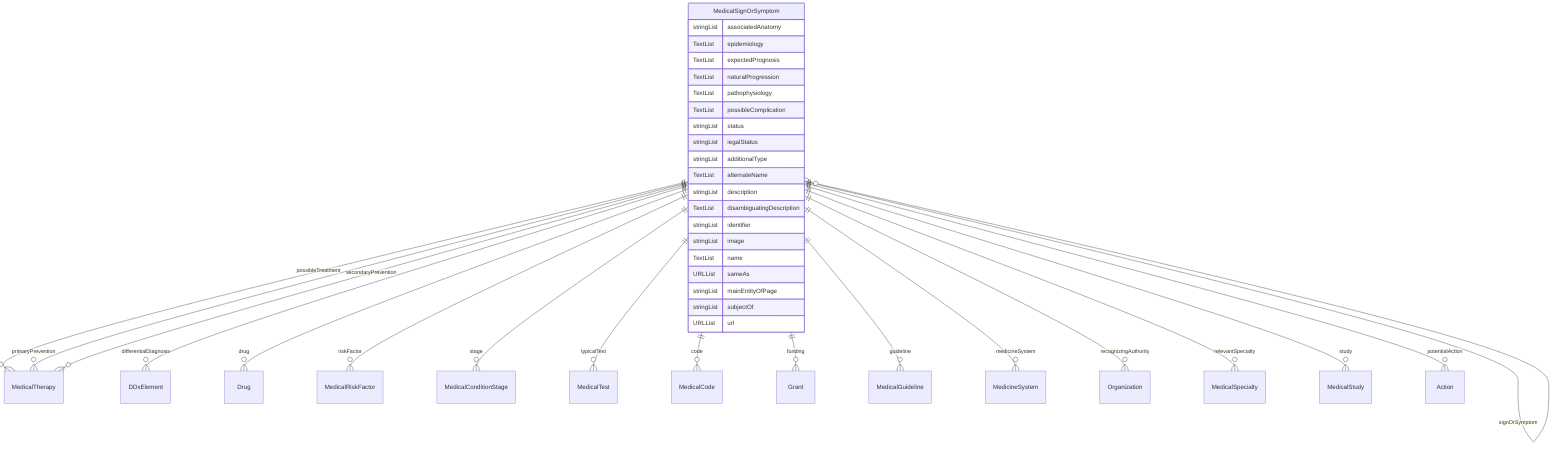 erDiagram
MedicalSignOrSymptom {
    stringList associatedAnatomy  
    TextList epidemiology  
    TextList expectedPrognosis  
    TextList naturalProgression  
    TextList pathophysiology  
    TextList possibleComplication  
    stringList status  
    stringList legalStatus  
    stringList additionalType  
    TextList alternateName  
    stringList description  
    TextList disambiguatingDescription  
    stringList identifier  
    stringList image  
    TextList name  
    URLList sameAs  
    stringList mainEntityOfPage  
    stringList subjectOf  
    URLList url  
}

MedicalSignOrSymptom ||--}o MedicalTherapy : "possibleTreatment"
MedicalSignOrSymptom ||--}o DDxElement : "differentialDiagnosis"
MedicalSignOrSymptom ||--}o Drug : "drug"
MedicalSignOrSymptom ||--}o MedicalTherapy : "primaryPrevention"
MedicalSignOrSymptom ||--}o MedicalRiskFactor : "riskFactor"
MedicalSignOrSymptom ||--}o MedicalTherapy : "secondaryPrevention"
MedicalSignOrSymptom ||--}o MedicalSignOrSymptom : "signOrSymptom"
MedicalSignOrSymptom ||--}o MedicalConditionStage : "stage"
MedicalSignOrSymptom ||--}o MedicalTest : "typicalTest"
MedicalSignOrSymptom ||--}o MedicalCode : "code"
MedicalSignOrSymptom ||--}o Grant : "funding"
MedicalSignOrSymptom ||--}o MedicalGuideline : "guideline"
MedicalSignOrSymptom ||--}o MedicineSystem : "medicineSystem"
MedicalSignOrSymptom ||--}o Organization : "recognizingAuthority"
MedicalSignOrSymptom ||--}o MedicalSpecialty : "relevantSpecialty"
MedicalSignOrSymptom ||--}o MedicalStudy : "study"
MedicalSignOrSymptom ||--}o Action : "potentialAction"